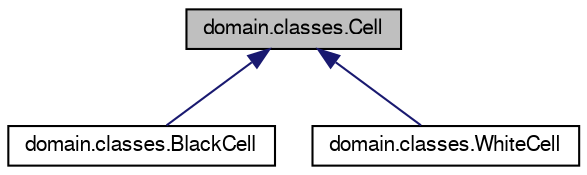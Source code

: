 digraph "domain.classes.Cell"
{
 // LATEX_PDF_SIZE
  edge [fontname="FreeSans",fontsize="10",labelfontname="FreeSans",labelfontsize="10"];
  node [fontname="FreeSans",fontsize="10",shape=record];
  Node1 [label="domain.classes.Cell",height=0.2,width=0.4,color="black", fillcolor="grey75", style="filled", fontcolor="black",tooltip="Clase Cell que contiene los métodos necesarios para cualquier tipo de Celda."];
  Node1 -> Node2 [dir="back",color="midnightblue",fontsize="10",style="solid",fontname="FreeSans"];
  Node2 [label="domain.classes.BlackCell",height=0.2,width=0.4,color="black", fillcolor="white", style="filled",URL="$classdomain_1_1classes_1_1_black_cell.html",tooltip="Clase BlackCell que identifica y contiene los atributos necesarios de una celda negra."];
  Node1 -> Node3 [dir="back",color="midnightblue",fontsize="10",style="solid",fontname="FreeSans"];
  Node3 [label="domain.classes.WhiteCell",height=0.2,width=0.4,color="black", fillcolor="white", style="filled",URL="$classdomain_1_1classes_1_1_white_cell.html",tooltip="Clase WhiteCell que identifica y contiene los atributos necesarios de una celda blanca."];
}
